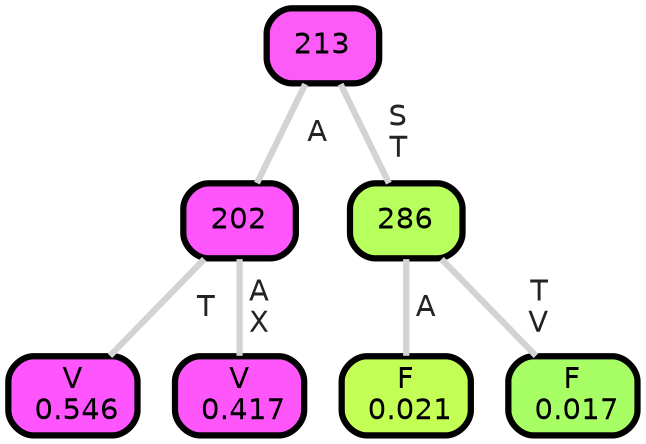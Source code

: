 graph Tree {
node [shape=box, style="filled, rounded",color="black",penwidth="3",fontcolor="black",                 fontname=helvetica] ;
graph [ranksep="0 equally", splines=straight,                 bgcolor=transparent, dpi=200] ;
edge [fontname=helvetica, fontweight=bold,fontcolor=grey14,color=lightgray] ;
0 [label="V
 0.546", fillcolor="#ff55ff"] ;
1 [label="202", fillcolor="#ff55fd"] ;
2 [label="V
 0.417", fillcolor="#ff56fc"] ;
3 [label="213", fillcolor="#fc5bf7"] ;
4 [label="F
 0.021", fillcolor="#c4ff55"] ;
5 [label="286", fillcolor="#b7ff5c"] ;
6 [label="F
 0.017", fillcolor="#a8ff65"] ;
1 -- 0 [label=" T",penwidth=3] ;
1 -- 2 [label=" A\n X",penwidth=3] ;
3 -- 1 [label=" A",penwidth=3] ;
3 -- 5 [label=" S\n T",penwidth=3] ;
5 -- 4 [label=" A",penwidth=3] ;
5 -- 6 [label=" T\n V",penwidth=3] ;
{rank = same;}}

